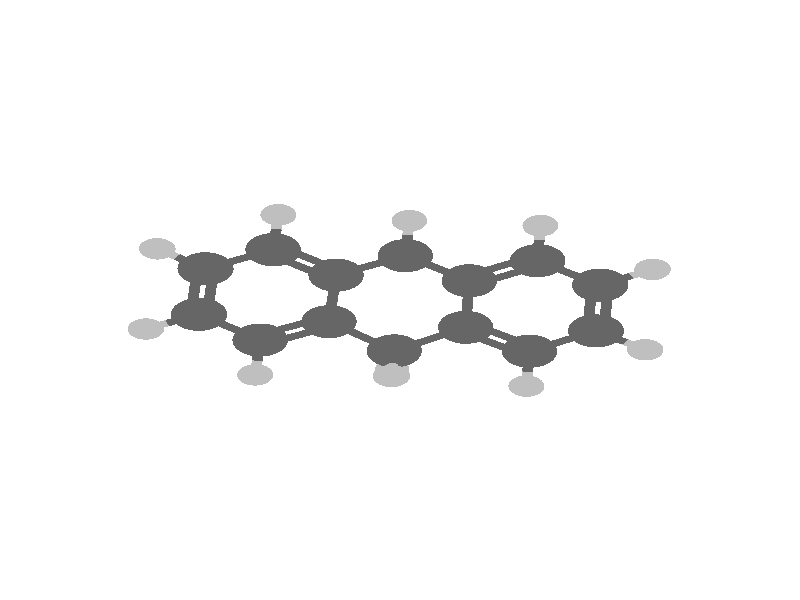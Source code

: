 global_settings {
	ambient_light rgb <0.200000002980232, 0.200000002980232, 0.200000002980232>
	max_trace_level 15
}

background { color rgb <1,1,1> }

camera {
	perspective
	location <-0.0161996119080051, -0.234599803051451, -20.3278497017334>
	angle 40
	up <-0.0693826708110603, -0.997546504090806, 0.00932829927347668>
	right <0.997589908759076, -0.0693856897498244, 0> * 0.796675
	direction <0.000647250479282966, 0.00930581722110496, 0.999956490469793> }

light_source {
	<35.7784284430423, -36.4587829093461, -47.463339437814>
	color rgb <1, 1, 1>
	fade_distance 95.5547909902272
	fade_power 0
	parallel
	point_at <-35.7784284430423, 36.4587829093461, 47.463339437814>
}

light_source {
	<-40.4347829604612, -30.487763200236, 24.1996356468076>
	color rgb <0.300000011920929, 0.300000011920929, 0.300000011920929>
	fade_distance 95.5547909902272
	fade_power 0
	parallel
	point_at <40.4347829604612, 30.487763200236, -24.1996356468076>
}

#default {
	finish {ambient .8 diffuse 1 specular 1 roughness .005 metallic 0.5}
}

union {
}
merge {
}
union {
}
union {
cylinder {
	<4.630788, 1.175839, -0.00059>, 	<4.23412035037595, 0.959376311965568, -0.000502439079171431>, 0.1
	pigment { rgbt <0.75, 0.75, 0.75, 0> }
}
cylinder {
	<4.23412035037595, 0.959376311965568, -0.000502439079171431>, 	<3.679448, 0.65669, -0.00038>, 0.1
	pigment { rgbt <0.400000005960464, 0.400000005960464, 0.400000005960464, 0> }
}
cylinder {
	<-4.630788, 1.175839, -0.00059>, 	<-4.23412035051383, 0.959376312040812, -0.000506608646858922>, 0.1
	pigment { rgbt <0.75, 0.75, 0.75, 0> }
}
cylinder {
	<-4.23412035051383, 0.959376312040812, -0.000506608646858922>, 	<-3.679448, 0.65669, -0.00039>, 0.1
	pigment { rgbt <0.400000005960464, 0.400000005960464, 0.400000005960464, 0> }
}
cylinder {
	<-4.587768, -1.312179, -0.00037>, 	<-4.19890942284699, -1.08214728707485, -0.000307458412063657>, 0.1
	pigment { rgbt <0.75, 0.75, 0.75, 0> }
}
cylinder {
	<-4.19890942284699, -1.08214728707485, -0.000307458412063657>, 	<-3.655128, -0.76047, -0.00022>, 0.1
	pigment { rgbt <0.400000005960464, 0.400000005960464, 0.400000005960464, 0> }
}
cylinder {
	<4.587768, -1.312179, -0.00035>, 	<4.19890942294265, -1.08214728713144, -0.000291627851273772>, 0.1
	pigment { rgbt <0.75, 0.75, 0.75, 0> }
}
cylinder {
	<4.19890942294265, -1.08214728713144, -0.000291627851273772>, 	<3.655128, -0.76047, -0.00021>, 0.1
	pigment { rgbt <0.400000005960464, 0.400000005960464, 0.400000005960464, 0> }
}
cylinder {
	<-3.52947008282979, 0.659263783455608, -0.000389903705026662>, 	<-3.51731008282979, -0.0493162165443919, -0.000304903705026662>, 0.1
	pigment { rgbt <0.400000005960464, 0.400000005960464, 0.400000005960464, 0> }
}
cylinder {
	<-3.82942591717021, 0.654116216544392, -0.00039009629497332>, 	<-3.81726591717021, -0.0544637834556081, -0.00030509629497332>, 0.1
	pigment { rgbt <0.400000005960464, 0.400000005960464, 0.400000005960464, 0> }
}
cylinder {
	<-3.51731008282979, -0.0493162165443918, -0.000304903705026662>, 	<-3.50515008282979, -0.757896216544392, -0.000219903705026662>, 0.1
	pigment { rgbt <0.400000005960464, 0.400000005960464, 0.400000005960464, 0> }
}
cylinder {
	<-3.81726591717021, -0.0544637834556082, -0.00030509629497332>, 	<-3.80510591717021, -0.763043783455608, -0.00022009629497332>, 0.1
	pigment { rgbt <0.400000005960464, 0.400000005960464, 0.400000005960464, 0> }
}
cylinder {
	<-3.679448, 0.65669, -0.00039>, 	<-3.0880535, 1.0132845, -0.00033>, 0.1
	pigment { rgbt <0.400000005960464, 0.400000005960464, 0.400000005960464, 0> }
}
cylinder {
	<-3.0880535, 1.0132845, -0.00033>, 	<-2.496659, 1.369879, -0.00027>, 0.1
	pigment { rgbt <0.400000005960464, 0.400000005960464, 0.400000005960464, 0> }
}
cylinder {
	<3.82942591717073, 0.654116216581975, -0.000379782920204657>, 	<3.81726591717073, -0.0544637834180251, -0.000294782920204657>, 0.1
	pigment { rgbt <0.400000005960464, 0.400000005960464, 0.400000005960464, 0> }
}
cylinder {
	<3.52947008282927, 0.659263783418025, -0.000380217079795325>, 	<3.51731008282927, -0.0493162165819749, -0.000295217079795325>, 0.1
	pigment { rgbt <0.400000005960464, 0.400000005960464, 0.400000005960464, 0> }
}
cylinder {
	<3.81726591717073, -0.0544637834180252, -0.000294782920204657>, 	<3.80510591717073, -0.763043783418025, -0.000209782920204657>, 0.1
	pigment { rgbt <0.400000005960464, 0.400000005960464, 0.400000005960464, 0> }
}
cylinder {
	<3.51731008282927, -0.0493162165819748, -0.000295217079795325>, 	<3.50515008282927, -0.757896216581975, -0.000210217079795325>, 0.1
	pigment { rgbt <0.400000005960464, 0.400000005960464, 0.400000005960464, 0> }
}
cylinder {
	<3.679448, 0.65669, -0.00038>, 	<3.0880535, 1.0132845, -0.000325>, 0.1
	pigment { rgbt <0.400000005960464, 0.400000005960464, 0.400000005960464, 0> }
}
cylinder {
	<3.0880535, 1.0132845, -0.000325>, 	<2.496659, 1.369879, -0.00027>, 0.1
	pigment { rgbt <0.400000005960464, 0.400000005960464, 0.400000005960464, 0> }
}
cylinder {
	<2.516609, 2.454879, -0.00037>, 	<2.50828855903522, 2.00236378963478, -0.000328293528998598>, 0.1
	pigment { rgbt <0.75, 0.75, 0.75, 0> }
}
cylinder {
	<2.50828855903522, 2.00236378963478, -0.000328293528998598>, 	<2.496659, 1.369879, -0.00027>, 0.1
	pigment { rgbt <0.400000005960464, 0.400000005960464, 0.400000005960464, 0> }
}
cylinder {
	<-3.655128, -0.76047, -0.00022>, 	<-3.0517235, -1.0973145, -7e-05>, 0.1
	pigment { rgbt <0.400000005960464, 0.400000005960464, 0.400000005960464, 0> }
}
cylinder {
	<-3.0517235, -1.0973145, -7e-05>, 	<-2.448319, -1.434159, 8e-05>, 0.1
	pigment { rgbt <0.400000005960464, 0.400000005960464, 0.400000005960464, 0> }
}
cylinder {
	<3.655128, -0.76047, -0.00021>, 	<3.0517235, -1.0973145, -6e-05>, 0.1
	pigment { rgbt <0.400000005960464, 0.400000005960464, 0.400000005960464, 0> }
}
cylinder {
	<3.0517235, -1.0973145, -6e-05>, 	<2.448319, -1.434159, 9e-05>, 0.1
	pigment { rgbt <0.400000005960464, 0.400000005960464, 0.400000005960464, 0> }
}
cylinder {
	<2.56721501535677, 1.23750887993182, -0.000266820295591396>, 	<1.95254001535677, 0.909874379931817, -6.68202955913963e-05>, 0.1
	pigment { rgbt <0.400000005960464, 0.400000005960464, 0.400000005960464, 0> }
}
cylinder {
	<2.42610298464323, 1.50224912006818, -0.000273179704408585>, 	<1.81142798464323, 1.17461462006818, -7.31797044085853e-05>, 0.1
	pigment { rgbt <0.400000005960464, 0.400000005960464, 0.400000005960464, 0> }
}
cylinder {
	<1.95254001535677, 0.909874379931817, -6.68202955913963e-05>, 	<1.33786501535677, 0.582239879931817, 0.000133179704408604>, 0.1
	pigment { rgbt <0.400000005960464, 0.400000005960464, 0.400000005960464, 0> }
}
cylinder {
	<1.81142798464323, 1.17461462006818, -7.31797044085853e-05>, 	<1.19675298464323, 0.846980120068183, 0.000126820295591415>, 0.1
	pigment { rgbt <0.400000005960464, 0.400000005960464, 0.400000005960464, 0> }
}
cylinder {
	<-2.516609, 2.454879, -0.00036>, 	<-2.50828855903656, 2.00236378970738, -0.000322464176104759>, 0.1
	pigment { rgbt <0.75, 0.75, 0.75, 0> }
}
cylinder {
	<-2.50828855903656, 2.00236378970738, -0.000322464176104759>, 	<-2.496659, 1.369879, -0.00027>, 0.1
	pigment { rgbt <0.400000005960464, 0.400000005960464, 0.400000005960464, 0> }
}
cylinder {
	<-2.42610298467915, 1.50224912009079, -0.000273032279538425>, 	<-1.81142798467915, 1.17461462009079, -7.30322795384247e-05>, 0.1
	pigment { rgbt <0.400000005960464, 0.400000005960464, 0.400000005960464, 0> }
}
cylinder {
	<-2.56721501532085, 1.23750887990921, -0.000266967720461557>, 	<-1.95254001532085, 0.909874379909212, -6.69677204615569e-05>, 0.1
	pigment { rgbt <0.400000005960464, 0.400000005960464, 0.400000005960464, 0> }
}
cylinder {
	<-1.81142798467915, 1.17461462009079, -7.30322795384247e-05>, 	<-1.19675298467915, 0.846980120090788, 0.000126967720461575>, 0.1
	pigment { rgbt <0.400000005960464, 0.400000005960464, 0.400000005960464, 0> }
}
cylinder {
	<-1.95254001532085, 0.909874379909212, -6.69677204615569e-05>, 	<-1.33786501532085, 0.582239879909212, 0.000133032279538443>, 0.1
	pigment { rgbt <0.400000005960464, 0.400000005960464, 0.400000005960464, 0> }
}
cylinder {
	<-2.448319, -1.434159, 8e-05>, 	<-2.43556289875749, -2.06618067435913, 0.000132470251911595>, 0.1
	pigment { rgbt <0.400000005960464, 0.400000005960464, 0.400000005960464, 0> }
}
cylinder {
	<-2.43556289875749, -2.06618067435913, 0.000132470251911595>, 	<-2.426439, -2.518239, 0.00017>, 0.1
	pigment { rgbt <0.75, 0.75, 0.75, 0> }
}
cylinder {
	<-2.52365616073694, -1.30445043358148, 7.687775244564e-05>, 	<-1.91684116073694, -0.952000933581481, 0.00013687775244564>, 0.1
	pigment { rgbt <0.400000005960464, 0.400000005960464, 0.400000005960464, 0> }
}
cylinder {
	<-2.37298183926306, -1.56386756641852, 8.31222475543784e-05>, 	<-1.76616683926306, -1.21141806641852, 0.000143122247554378>, 0.1
	pigment { rgbt <0.400000005960464, 0.400000005960464, 0.400000005960464, 0> }
}
cylinder {
	<-1.91684116073694, -0.952000933581481, 0.00013687775244564>, 	<-1.31002616073694, -0.599551433581481, 0.00019687775244564>, 0.1
	pigment { rgbt <0.400000005960464, 0.400000005960464, 0.400000005960464, 0> }
}
cylinder {
	<-1.76616683926306, -1.21141806641852, 0.000143122247554378>, 	<-1.15935183926306, -0.858968566418519, 0.000203122247554378>, 0.1
	pigment { rgbt <0.400000005960464, 0.400000005960464, 0.400000005960464, 0> }
}
cylinder {
	<2.448319, -1.434159, 9e-05>, 	<2.43556289875749, -2.06618067435913, 0.000142470251911595>, 0.1
	pigment { rgbt <0.400000005960464, 0.400000005960464, 0.400000005960464, 0> }
}
cylinder {
	<2.43556289875749, -2.06618067435913, 0.000142470251911595>, 	<2.426439, -2.518239, 0.00018>, 0.1
	pigment { rgbt <0.75, 0.75, 0.75, 0> }
}
cylinder {
	<2.37298183924981, -1.56386756641452, 9.29648326105666e-05>, 	<1.76616683924981, -1.21141806641452, 0.000152964832610567>, 0.1
	pigment { rgbt <0.400000005960464, 0.400000005960464, 0.400000005960464, 0> }
}
cylinder {
	<2.52365616075019, -1.30445043358548, 8.70351673894518e-05>, 	<1.91684116075019, -0.952000933585479, 0.000147035167389452>, 0.1
	pigment { rgbt <0.400000005960464, 0.400000005960464, 0.400000005960464, 0> }
}
cylinder {
	<1.76616683924981, -1.21141806641452, 0.000152964832610567>, 	<1.15935183924981, -0.858968566414521, 0.000212964832610567>, 0.1
	pigment { rgbt <0.400000005960464, 0.400000005960464, 0.400000005960464, 0> }
}
cylinder {
	<1.91684116075019, -0.952000933585479, 0.000147035167389452>, 	<1.31002616075019, -0.599551433585479, 0.000207035167389452>, 0.1
	pigment { rgbt <0.400000005960464, 0.400000005960464, 0.400000005960464, 0> }
}
cylinder {
	<0, 2.205399, -0.86997>, 	<0, 1.92454119294334, -0.505946636575628>, 0.1
	pigment { rgbt <0.75, 0.75, 0.75, 0> }
}
cylinder {
	<0, 1.92454119294334, -0.505946636575628>, 	<0, 1.533729, 0.00059>, 0.1
	pigment { rgbt <0.400000005960464, 0.400000005960464, 0.400000005960464, 0> }
}
cylinder {
	<1.267309, 0.71461, 0.00013>, 	<1.250999, -0.00732500000000003, 0.00017>, 0.1
	pigment { rgbt <0.400000005960464, 0.400000005960464, 0.400000005960464, 0> }
}
cylinder {
	<1.250999, -0.00732500000000003, 0.00017>, 	<1.234689, -0.72926, 0.00021>, 0.1
	pigment { rgbt <0.400000005960464, 0.400000005960464, 0.400000005960464, 0> }
}
cylinder {
	<1.267309, 0.71461, 0.00013>, 	<0.6336545, 1.1241695, 0.00036>, 0.1
	pigment { rgbt <0.400000005960464, 0.400000005960464, 0.400000005960464, 0> }
}
cylinder {
	<0.6336545, 1.1241695, 0.00036>, 	<0, 1.533729, 0.00059>, 0.1
	pigment { rgbt <0.400000005960464, 0.400000005960464, 0.400000005960464, 0> }
}
cylinder {
	<1.234689, -0.72926, 0.00021>, 	<0.6173445, -1.0743295, 0.00026>, 0.1
	pigment { rgbt <0.400000005960464, 0.400000005960464, 0.400000005960464, 0> }
}
cylinder {
	<0.6173445, -1.0743295, 0.00026>, 	<0, -1.419399, 0.00031>, 0.1
	pigment { rgbt <0.400000005960464, 0.400000005960464, 0.400000005960464, 0> }
}
cylinder {
	<-1.267309, 0.71461, 0.00013>, 	<-1.250999, -0.00732500000000003, 0.000165>, 0.1
	pigment { rgbt <0.400000005960464, 0.400000005960464, 0.400000005960464, 0> }
}
cylinder {
	<-1.250999, -0.00732500000000003, 0.000165>, 	<-1.234689, -0.72926, 0.0002>, 0.1
	pigment { rgbt <0.400000005960464, 0.400000005960464, 0.400000005960464, 0> }
}
cylinder {
	<-1.267309, 0.71461, 0.00013>, 	<-0.6336545, 1.1241695, 0.00036>, 0.1
	pigment { rgbt <0.400000005960464, 0.400000005960464, 0.400000005960464, 0> }
}
cylinder {
	<-0.6336545, 1.1241695, 0.00036>, 	<0, 1.533729, 0.00059>, 0.1
	pigment { rgbt <0.400000005960464, 0.400000005960464, 0.400000005960464, 0> }
}
cylinder {
	<-1.234689, -0.72926, 0.0002>, 	<-0.6173445, -1.0743295, 0.000255>, 0.1
	pigment { rgbt <0.400000005960464, 0.400000005960464, 0.400000005960464, 0> }
}
cylinder {
	<-0.6173445, -1.0743295, 0.000255>, 	<0, -1.419399, 0.00031>, 0.1
	pigment { rgbt <0.400000005960464, 0.400000005960464, 0.400000005960464, 0> }
}
cylinder {
	<0, -1.419399, 0.00031>, 	<0, -2.05165399990435, 0.000339149339328561>, 0.1
	pigment { rgbt <0.400000005960464, 0.400000005960464, 0.400000005960464, 0> }
}
cylinder {
	<0, -2.05165399990435, 0.000339149339328561>, 	<0, -2.503909, 0.00036>, 0.1
	pigment { rgbt <0.75, 0.75, 0.75, 0> }
}
cylinder {
	<0, 1.533729, 0.00059>, 	<0, 1.92399994201129, 0.507545402027005>, 0.1
	pigment { rgbt <0.400000005960464, 0.400000005960464, 0.400000005960464, 0> }
}
cylinder {
	<0, 1.92399994201129, 0.507545402027005>, 	<0, 2.204469, 0.87187>, 0.1
	pigment { rgbt <0.75, 0.75, 0.75, 0> }
}
sphere {
	<3.655128, -0.76047, -0.00021>, 0.51
	pigment { rgbt <0.400000005960464, 0.400000005960464, 0.400000005960464,0> }
}
sphere {
	<2.448319, -1.434159, 9e-05>, 0.51
	pigment { rgbt <0.400000005960464, 0.400000005960464, 0.400000005960464,0> }
}
sphere {
	<1.234689, -0.72926, 0.00021>, 0.51
	pigment { rgbt <0.400000005960464, 0.400000005960464, 0.400000005960464,0> }
}
sphere {
	<1.267309, 0.71461, 0.00013>, 0.51
	pigment { rgbt <0.400000005960464, 0.400000005960464, 0.400000005960464,0> }
}
sphere {
	<2.496659, 1.369879, -0.00027>, 0.51
	pigment { rgbt <0.400000005960464, 0.400000005960464, 0.400000005960464,0> }
}
sphere {
	<3.679448, 0.65669, -0.00038>, 0.51
	pigment { rgbt <0.400000005960464, 0.400000005960464, 0.400000005960464,0> }
}
sphere {
	<0, -1.419399, 0.00031>, 0.51
	pigment { rgbt <0.400000005960464, 0.400000005960464, 0.400000005960464,0> }
}
sphere {
	<0, 1.533729, 0.00059>, 0.51
	pigment { rgbt <0.400000005960464, 0.400000005960464, 0.400000005960464,0> }
}
sphere {
	<-1.267309, 0.71461, 0.00013>, 0.51
	pigment { rgbt <0.400000005960464, 0.400000005960464, 0.400000005960464,0> }
}
sphere {
	<-1.234689, -0.72926, 0.0002>, 0.51
	pigment { rgbt <0.400000005960464, 0.400000005960464, 0.400000005960464,0> }
}
sphere {
	<-2.448319, -1.434159, 8e-05>, 0.51
	pigment { rgbt <0.400000005960464, 0.400000005960464, 0.400000005960464,0> }
}
sphere {
	<-2.426439, -2.518239, 0.00017>, 0.33
	pigment { rgbt <0.75, 0.75, 0.75,0> }
}
sphere {
	<-3.655128, -0.76047, -0.00022>, 0.51
	pigment { rgbt <0.400000005960464, 0.400000005960464, 0.400000005960464,0> }
}
sphere {
	<-3.679448, 0.65669, -0.00039>, 0.51
	pigment { rgbt <0.400000005960464, 0.400000005960464, 0.400000005960464,0> }
}
sphere {
	<-2.496659, 1.369879, -0.00027>, 0.51
	pigment { rgbt <0.400000005960464, 0.400000005960464, 0.400000005960464,0> }
}
sphere {
	<0, -2.503909, 0.00036>, 0.33
	pigment { rgbt <0.75, 0.75, 0.75,0> }
}
sphere {
	<4.587768, -1.312179, -0.00035>, 0.33
	pigment { rgbt <0.75, 0.75, 0.75,0> }
}
sphere {
	<2.426439, -2.518239, 0.00018>, 0.33
	pigment { rgbt <0.75, 0.75, 0.75,0> }
}
sphere {
	<2.516609, 2.454879, -0.00037>, 0.33
	pigment { rgbt <0.75, 0.75, 0.75,0> }
}
sphere {
	<4.630788, 1.175839, -0.00059>, 0.33
	pigment { rgbt <0.75, 0.75, 0.75,0> }
}
sphere {
	<0, 2.204469, 0.87187>, 0.33
	pigment { rgbt <0.75, 0.75, 0.75,0> }
}
sphere {
	<-4.587768, -1.312179, -0.00037>, 0.33
	pigment { rgbt <0.75, 0.75, 0.75,0> }
}
sphere {
	<-4.630788, 1.175839, -0.00059>, 0.33
	pigment { rgbt <0.75, 0.75, 0.75,0> }
}
sphere {
	<-2.516609, 2.454879, -0.00036>, 0.33
	pigment { rgbt <0.75, 0.75, 0.75,0> }
}
sphere {
	<0, 2.205399, -0.86997>, 0.33
	pigment { rgbt <0.75, 0.75, 0.75,0> }
}
}
merge {
}
